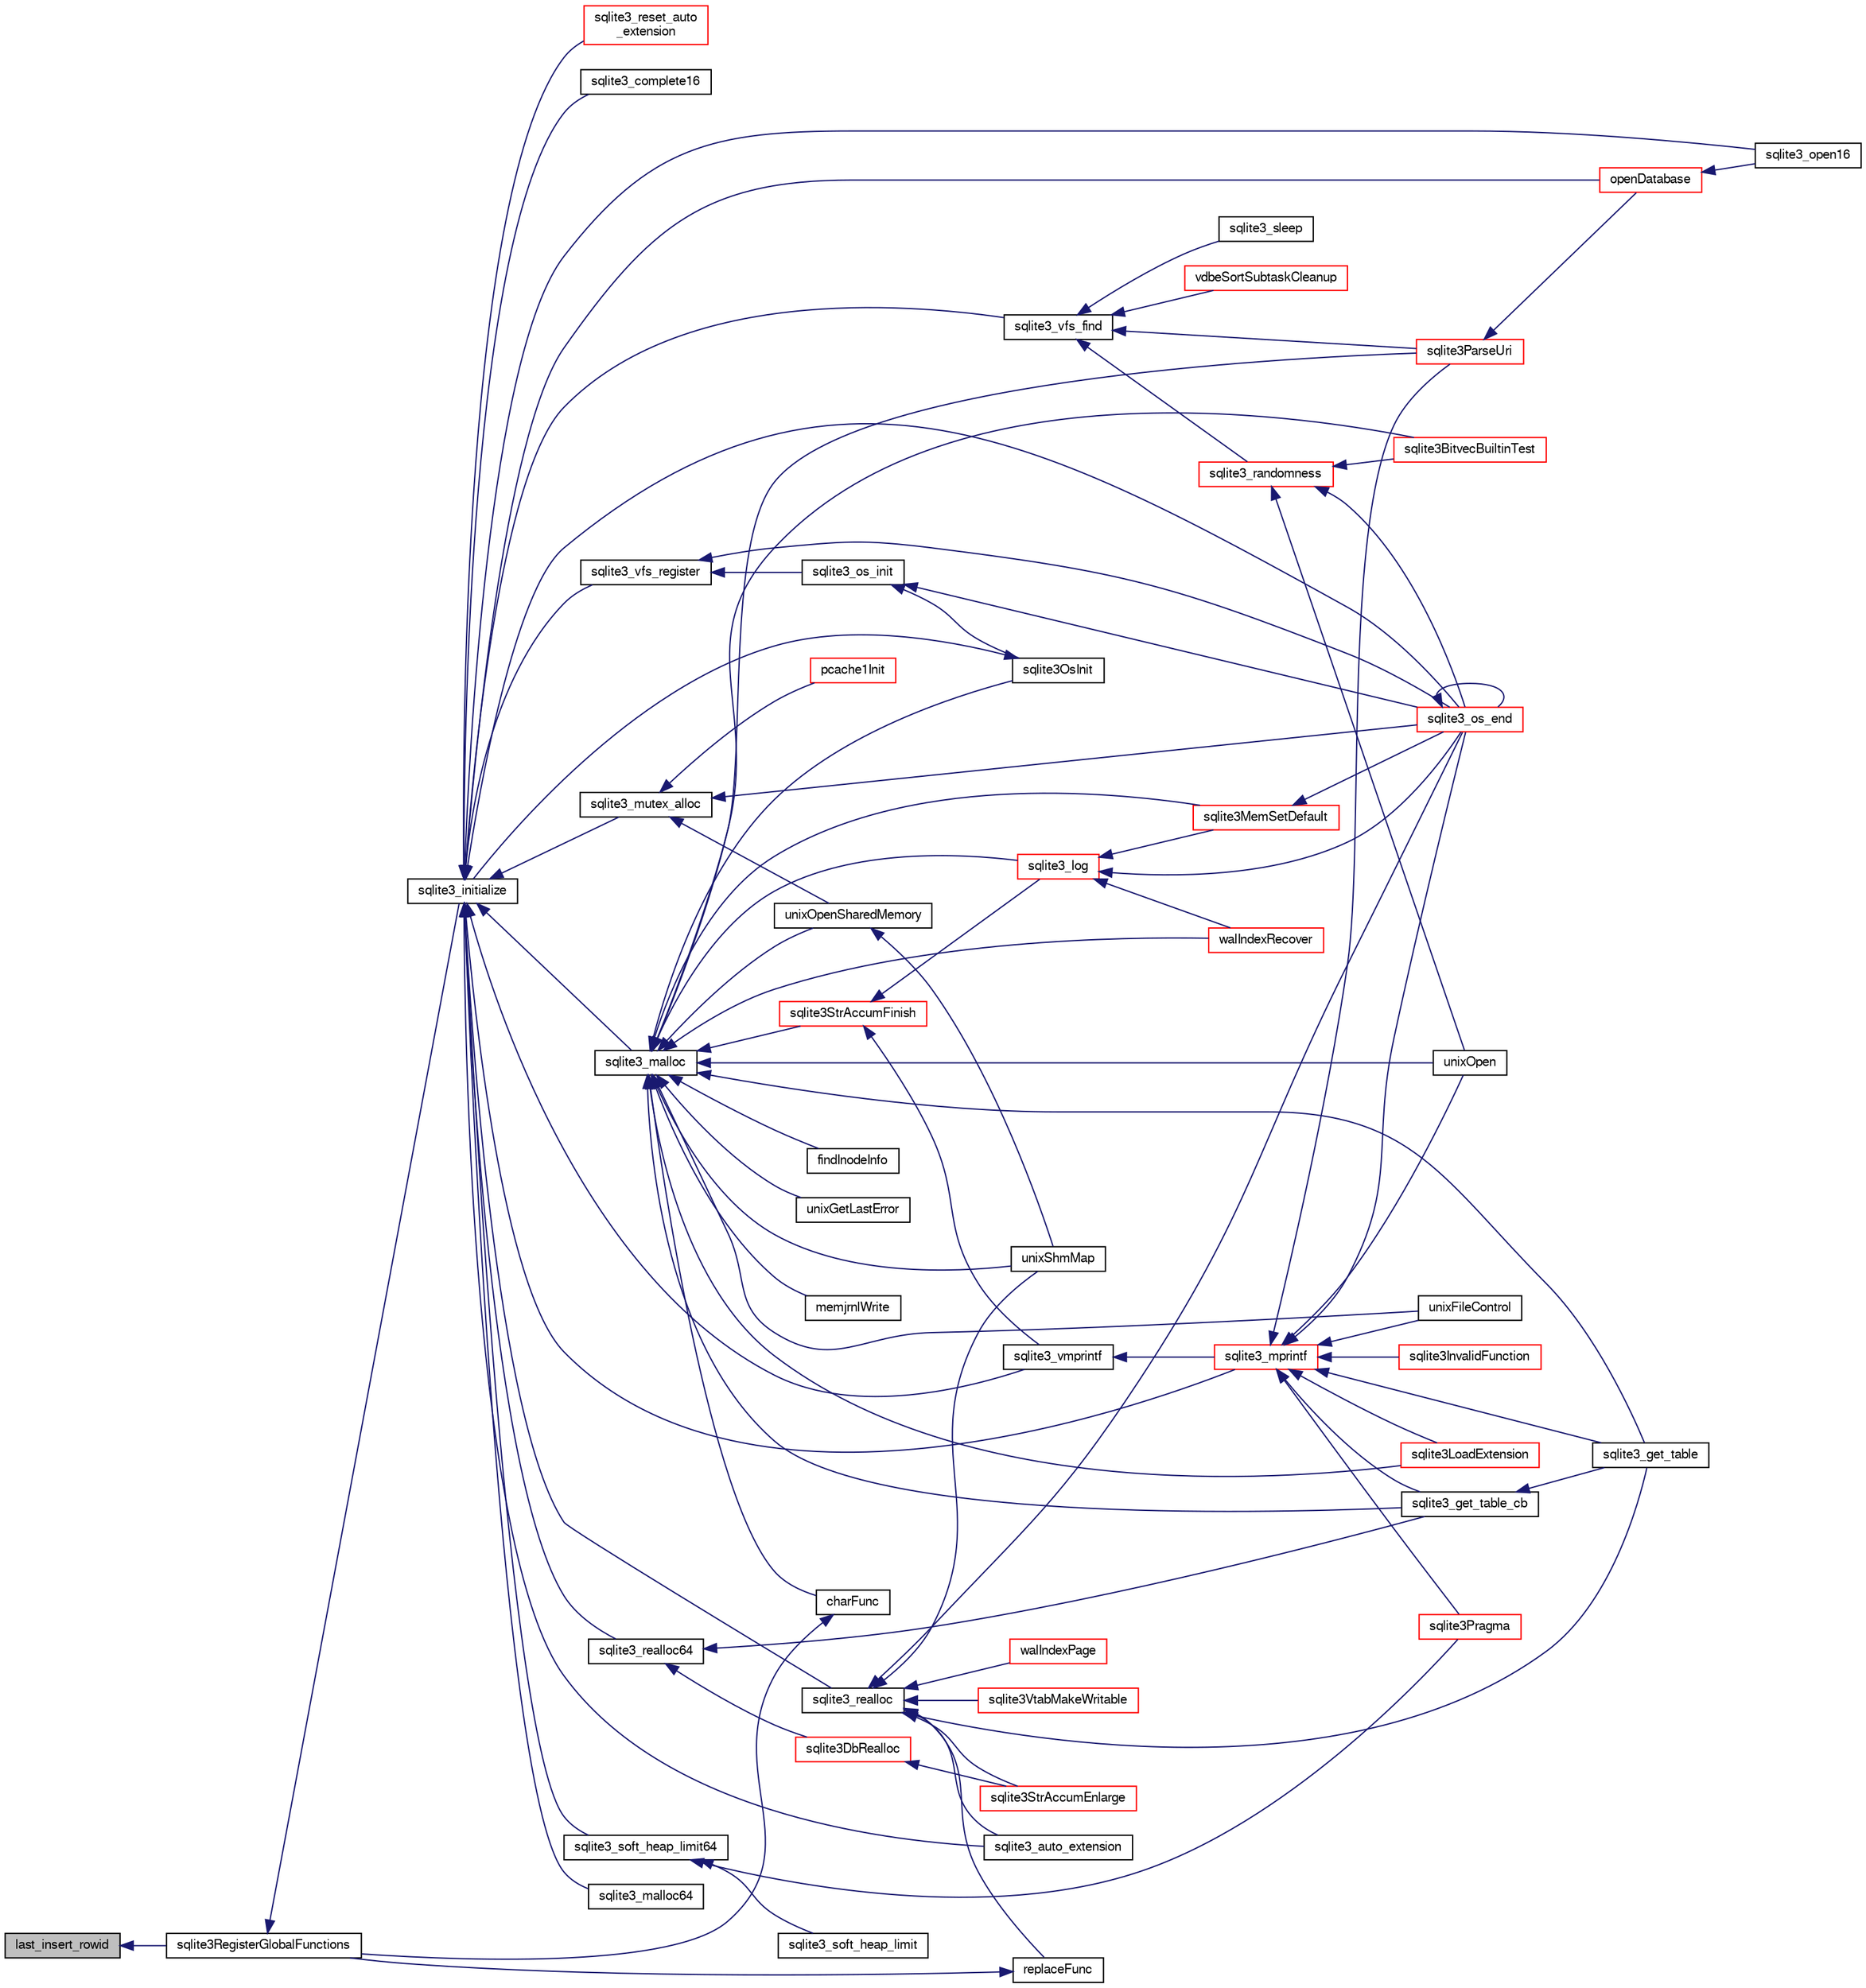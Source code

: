 digraph "last_insert_rowid"
{
  edge [fontname="FreeSans",fontsize="10",labelfontname="FreeSans",labelfontsize="10"];
  node [fontname="FreeSans",fontsize="10",shape=record];
  rankdir="LR";
  Node154148 [label="last_insert_rowid",height=0.2,width=0.4,color="black", fillcolor="grey75", style="filled", fontcolor="black"];
  Node154148 -> Node154149 [dir="back",color="midnightblue",fontsize="10",style="solid",fontname="FreeSans"];
  Node154149 [label="sqlite3RegisterGlobalFunctions",height=0.2,width=0.4,color="black", fillcolor="white", style="filled",URL="$sqlite3_8c.html#a9f75bd111010f29e1b8d74344473c4ec"];
  Node154149 -> Node154150 [dir="back",color="midnightblue",fontsize="10",style="solid",fontname="FreeSans"];
  Node154150 [label="sqlite3_initialize",height=0.2,width=0.4,color="black", fillcolor="white", style="filled",URL="$sqlite3_8h.html#ab0c0ee2d5d4cf8b28e9572296a8861df"];
  Node154150 -> Node154151 [dir="back",color="midnightblue",fontsize="10",style="solid",fontname="FreeSans"];
  Node154151 [label="sqlite3_vfs_find",height=0.2,width=0.4,color="black", fillcolor="white", style="filled",URL="$sqlite3_8h.html#ac201a26de3dfa1d6deb8069eb8d95627"];
  Node154151 -> Node154152 [dir="back",color="midnightblue",fontsize="10",style="solid",fontname="FreeSans"];
  Node154152 [label="sqlite3_randomness",height=0.2,width=0.4,color="red", fillcolor="white", style="filled",URL="$sqlite3_8h.html#aa452ad88657d4606e137b09c4e9315c7"];
  Node154152 -> Node154156 [dir="back",color="midnightblue",fontsize="10",style="solid",fontname="FreeSans"];
  Node154156 [label="unixOpen",height=0.2,width=0.4,color="black", fillcolor="white", style="filled",URL="$sqlite3_8c.html#a8ed5efc47b6e14f7805cd1bb9b215775"];
  Node154152 -> Node154157 [dir="back",color="midnightblue",fontsize="10",style="solid",fontname="FreeSans"];
  Node154157 [label="sqlite3_os_end",height=0.2,width=0.4,color="red", fillcolor="white", style="filled",URL="$sqlite3_8h.html#a2288c95881ecca13d994e42b6a958906"];
  Node154157 -> Node154157 [dir="back",color="midnightblue",fontsize="10",style="solid",fontname="FreeSans"];
  Node154152 -> Node154159 [dir="back",color="midnightblue",fontsize="10",style="solid",fontname="FreeSans"];
  Node154159 [label="sqlite3BitvecBuiltinTest",height=0.2,width=0.4,color="red", fillcolor="white", style="filled",URL="$sqlite3_8c.html#a9b4e3e921ce1ede6f10a9106c034ff9b"];
  Node154151 -> Node154555 [dir="back",color="midnightblue",fontsize="10",style="solid",fontname="FreeSans"];
  Node154555 [label="vdbeSortSubtaskCleanup",height=0.2,width=0.4,color="red", fillcolor="white", style="filled",URL="$sqlite3_8c.html#abc8ce4c3ef58cc10f5b27642aab32b30"];
  Node154151 -> Node154558 [dir="back",color="midnightblue",fontsize="10",style="solid",fontname="FreeSans"];
  Node154558 [label="sqlite3ParseUri",height=0.2,width=0.4,color="red", fillcolor="white", style="filled",URL="$sqlite3_8c.html#aaa912f29a67460d8b2186c97056e8767"];
  Node154558 -> Node154401 [dir="back",color="midnightblue",fontsize="10",style="solid",fontname="FreeSans"];
  Node154401 [label="openDatabase",height=0.2,width=0.4,color="red", fillcolor="white", style="filled",URL="$sqlite3_8c.html#a6a9c3bc3a64234e863413f41db473758"];
  Node154401 -> Node154404 [dir="back",color="midnightblue",fontsize="10",style="solid",fontname="FreeSans"];
  Node154404 [label="sqlite3_open16",height=0.2,width=0.4,color="black", fillcolor="white", style="filled",URL="$sqlite3_8h.html#adbc401bb96713f32e553db32f6f3ca33"];
  Node154151 -> Node154559 [dir="back",color="midnightblue",fontsize="10",style="solid",fontname="FreeSans"];
  Node154559 [label="sqlite3_sleep",height=0.2,width=0.4,color="black", fillcolor="white", style="filled",URL="$sqlite3_8h.html#ad0c133ddbbecb6433f3c6ebef8966efa"];
  Node154150 -> Node154560 [dir="back",color="midnightblue",fontsize="10",style="solid",fontname="FreeSans"];
  Node154560 [label="sqlite3_vfs_register",height=0.2,width=0.4,color="black", fillcolor="white", style="filled",URL="$sqlite3_8h.html#a7184b289ccd4c4c7200589137d88c4ae"];
  Node154560 -> Node154561 [dir="back",color="midnightblue",fontsize="10",style="solid",fontname="FreeSans"];
  Node154561 [label="sqlite3_os_init",height=0.2,width=0.4,color="black", fillcolor="white", style="filled",URL="$sqlite3_8h.html#acebc2290d00a32d3afe2361f2979038b"];
  Node154561 -> Node154562 [dir="back",color="midnightblue",fontsize="10",style="solid",fontname="FreeSans"];
  Node154562 [label="sqlite3OsInit",height=0.2,width=0.4,color="black", fillcolor="white", style="filled",URL="$sqlite3_8c.html#afeaa886fe1ca086a30fd278b1d069762"];
  Node154562 -> Node154150 [dir="back",color="midnightblue",fontsize="10",style="solid",fontname="FreeSans"];
  Node154561 -> Node154157 [dir="back",color="midnightblue",fontsize="10",style="solid",fontname="FreeSans"];
  Node154560 -> Node154157 [dir="back",color="midnightblue",fontsize="10",style="solid",fontname="FreeSans"];
  Node154150 -> Node154563 [dir="back",color="midnightblue",fontsize="10",style="solid",fontname="FreeSans"];
  Node154563 [label="sqlite3_mutex_alloc",height=0.2,width=0.4,color="black", fillcolor="white", style="filled",URL="$sqlite3_8h.html#aa3f89418cd18e99596435c958b29b650"];
  Node154563 -> Node154564 [dir="back",color="midnightblue",fontsize="10",style="solid",fontname="FreeSans"];
  Node154564 [label="unixOpenSharedMemory",height=0.2,width=0.4,color="black", fillcolor="white", style="filled",URL="$sqlite3_8c.html#a30775afa2e08ca6ddc7853326afed7c7"];
  Node154564 -> Node154565 [dir="back",color="midnightblue",fontsize="10",style="solid",fontname="FreeSans"];
  Node154565 [label="unixShmMap",height=0.2,width=0.4,color="black", fillcolor="white", style="filled",URL="$sqlite3_8c.html#aeaa77f0ab08a4f4ee5f86e8c9727e974"];
  Node154563 -> Node154157 [dir="back",color="midnightblue",fontsize="10",style="solid",fontname="FreeSans"];
  Node154563 -> Node154566 [dir="back",color="midnightblue",fontsize="10",style="solid",fontname="FreeSans"];
  Node154566 [label="pcache1Init",height=0.2,width=0.4,color="red", fillcolor="white", style="filled",URL="$sqlite3_8c.html#a05e9c1daf3dd812db1d769b69b20e069"];
  Node154150 -> Node154636 [dir="back",color="midnightblue",fontsize="10",style="solid",fontname="FreeSans"];
  Node154636 [label="sqlite3_soft_heap_limit64",height=0.2,width=0.4,color="black", fillcolor="white", style="filled",URL="$sqlite3_8h.html#ab37b3a4d1652e3acb2c43d1252e6b852"];
  Node154636 -> Node154637 [dir="back",color="midnightblue",fontsize="10",style="solid",fontname="FreeSans"];
  Node154637 [label="sqlite3_soft_heap_limit",height=0.2,width=0.4,color="black", fillcolor="white", style="filled",URL="$sqlite3_8h.html#a18c3472581de3072201723e798524fdc"];
  Node154636 -> Node154244 [dir="back",color="midnightblue",fontsize="10",style="solid",fontname="FreeSans"];
  Node154244 [label="sqlite3Pragma",height=0.2,width=0.4,color="red", fillcolor="white", style="filled",URL="$sqlite3_8c.html#a111391370f58f8e6a6eca51fd34d62ed"];
  Node154150 -> Node154638 [dir="back",color="midnightblue",fontsize="10",style="solid",fontname="FreeSans"];
  Node154638 [label="sqlite3_malloc",height=0.2,width=0.4,color="black", fillcolor="white", style="filled",URL="$sqlite3_8h.html#a510e31845345737f17d86ce0b2328356"];
  Node154638 -> Node154562 [dir="back",color="midnightblue",fontsize="10",style="solid",fontname="FreeSans"];
  Node154638 -> Node154634 [dir="back",color="midnightblue",fontsize="10",style="solid",fontname="FreeSans"];
  Node154634 [label="sqlite3MemSetDefault",height=0.2,width=0.4,color="red", fillcolor="white", style="filled",URL="$sqlite3_8c.html#a162fbfd727e92c5f8f72625b5ff62549"];
  Node154634 -> Node154157 [dir="back",color="midnightblue",fontsize="10",style="solid",fontname="FreeSans"];
  Node154638 -> Node154639 [dir="back",color="midnightblue",fontsize="10",style="solid",fontname="FreeSans"];
  Node154639 [label="sqlite3StrAccumFinish",height=0.2,width=0.4,color="red", fillcolor="white", style="filled",URL="$sqlite3_8c.html#adb7f26b10ac1b847db6f000ef4c2e2ba"];
  Node154639 -> Node154713 [dir="back",color="midnightblue",fontsize="10",style="solid",fontname="FreeSans"];
  Node154713 [label="sqlite3_vmprintf",height=0.2,width=0.4,color="black", fillcolor="white", style="filled",URL="$sqlite3_8h.html#ac240de67ddf003828f16a6d9dd3fa3ca"];
  Node154713 -> Node154714 [dir="back",color="midnightblue",fontsize="10",style="solid",fontname="FreeSans"];
  Node154714 [label="sqlite3_mprintf",height=0.2,width=0.4,color="red", fillcolor="white", style="filled",URL="$sqlite3_8h.html#a9533933e57f7ccbb48c32041ce3a8862"];
  Node154714 -> Node154155 [dir="back",color="midnightblue",fontsize="10",style="solid",fontname="FreeSans"];
  Node154155 [label="unixFileControl",height=0.2,width=0.4,color="black", fillcolor="white", style="filled",URL="$sqlite3_8c.html#ad71f213fa385cc58f307cefd953c03ae"];
  Node154714 -> Node154156 [dir="back",color="midnightblue",fontsize="10",style="solid",fontname="FreeSans"];
  Node154714 -> Node154157 [dir="back",color="midnightblue",fontsize="10",style="solid",fontname="FreeSans"];
  Node154714 -> Node154715 [dir="back",color="midnightblue",fontsize="10",style="solid",fontname="FreeSans"];
  Node154715 [label="sqlite3InvalidFunction",height=0.2,width=0.4,color="red", fillcolor="white", style="filled",URL="$sqlite3_8c.html#af6025be1f4733eabe60702a187c97da9"];
  Node154714 -> Node154717 [dir="back",color="midnightblue",fontsize="10",style="solid",fontname="FreeSans"];
  Node154717 [label="sqlite3LoadExtension",height=0.2,width=0.4,color="red", fillcolor="white", style="filled",URL="$sqlite3_8c.html#a3b46232455de4779a67c63b2c9004245"];
  Node154714 -> Node154244 [dir="back",color="midnightblue",fontsize="10",style="solid",fontname="FreeSans"];
  Node154714 -> Node154720 [dir="back",color="midnightblue",fontsize="10",style="solid",fontname="FreeSans"];
  Node154720 [label="sqlite3_get_table_cb",height=0.2,width=0.4,color="black", fillcolor="white", style="filled",URL="$sqlite3_8c.html#a1dbaba1b543953c0dade97357c5866b1"];
  Node154720 -> Node154360 [dir="back",color="midnightblue",fontsize="10",style="solid",fontname="FreeSans"];
  Node154360 [label="sqlite3_get_table",height=0.2,width=0.4,color="black", fillcolor="white", style="filled",URL="$sqlite3_8h.html#a5effeac4e12df57beaa35c5be1f61579"];
  Node154714 -> Node154360 [dir="back",color="midnightblue",fontsize="10",style="solid",fontname="FreeSans"];
  Node154714 -> Node154558 [dir="back",color="midnightblue",fontsize="10",style="solid",fontname="FreeSans"];
  Node154639 -> Node154824 [dir="back",color="midnightblue",fontsize="10",style="solid",fontname="FreeSans"];
  Node154824 [label="sqlite3_log",height=0.2,width=0.4,color="red", fillcolor="white", style="filled",URL="$sqlite3_8h.html#a298c9699bf9c143662c6b1fec4b2dc3b"];
  Node154824 -> Node154634 [dir="back",color="midnightblue",fontsize="10",style="solid",fontname="FreeSans"];
  Node154824 -> Node154157 [dir="back",color="midnightblue",fontsize="10",style="solid",fontname="FreeSans"];
  Node154824 -> Node154752 [dir="back",color="midnightblue",fontsize="10",style="solid",fontname="FreeSans"];
  Node154752 [label="walIndexRecover",height=0.2,width=0.4,color="red", fillcolor="white", style="filled",URL="$sqlite3_8c.html#ab4ee99f3710323acbeb6c495dd18d205"];
  Node154638 -> Node154824 [dir="back",color="midnightblue",fontsize="10",style="solid",fontname="FreeSans"];
  Node154638 -> Node154903 [dir="back",color="midnightblue",fontsize="10",style="solid",fontname="FreeSans"];
  Node154903 [label="findInodeInfo",height=0.2,width=0.4,color="black", fillcolor="white", style="filled",URL="$sqlite3_8c.html#ac92c39062e69a79c4a62dfd55242c782"];
  Node154638 -> Node154155 [dir="back",color="midnightblue",fontsize="10",style="solid",fontname="FreeSans"];
  Node154638 -> Node154564 [dir="back",color="midnightblue",fontsize="10",style="solid",fontname="FreeSans"];
  Node154638 -> Node154565 [dir="back",color="midnightblue",fontsize="10",style="solid",fontname="FreeSans"];
  Node154638 -> Node154156 [dir="back",color="midnightblue",fontsize="10",style="solid",fontname="FreeSans"];
  Node154638 -> Node154735 [dir="back",color="midnightblue",fontsize="10",style="solid",fontname="FreeSans"];
  Node154735 [label="unixGetLastError",height=0.2,width=0.4,color="black", fillcolor="white", style="filled",URL="$sqlite3_8c.html#aed1e42f49d74b419c3c85b559dd61240"];
  Node154638 -> Node154159 [dir="back",color="midnightblue",fontsize="10",style="solid",fontname="FreeSans"];
  Node154638 -> Node154752 [dir="back",color="midnightblue",fontsize="10",style="solid",fontname="FreeSans"];
  Node154638 -> Node154904 [dir="back",color="midnightblue",fontsize="10",style="solid",fontname="FreeSans"];
  Node154904 [label="memjrnlWrite",height=0.2,width=0.4,color="black", fillcolor="white", style="filled",URL="$sqlite3_8c.html#af8bd7d5d7eafce5542f8de300a120c47"];
  Node154638 -> Node154905 [dir="back",color="midnightblue",fontsize="10",style="solid",fontname="FreeSans"];
  Node154905 [label="charFunc",height=0.2,width=0.4,color="black", fillcolor="white", style="filled",URL="$sqlite3_8c.html#ab9b72ce47fcea3c3b92e816435a0fd91"];
  Node154905 -> Node154149 [dir="back",color="midnightblue",fontsize="10",style="solid",fontname="FreeSans"];
  Node154638 -> Node154717 [dir="back",color="midnightblue",fontsize="10",style="solid",fontname="FreeSans"];
  Node154638 -> Node154720 [dir="back",color="midnightblue",fontsize="10",style="solid",fontname="FreeSans"];
  Node154638 -> Node154360 [dir="back",color="midnightblue",fontsize="10",style="solid",fontname="FreeSans"];
  Node154638 -> Node154558 [dir="back",color="midnightblue",fontsize="10",style="solid",fontname="FreeSans"];
  Node154150 -> Node154906 [dir="back",color="midnightblue",fontsize="10",style="solid",fontname="FreeSans"];
  Node154906 [label="sqlite3_malloc64",height=0.2,width=0.4,color="black", fillcolor="white", style="filled",URL="$sqlite3_8h.html#a12b7ee85e539ea28c130c5c75b96a82a"];
  Node154150 -> Node154907 [dir="back",color="midnightblue",fontsize="10",style="solid",fontname="FreeSans"];
  Node154907 [label="sqlite3_realloc",height=0.2,width=0.4,color="black", fillcolor="white", style="filled",URL="$sqlite3_8h.html#a627f0eeface58024ef47403d8cc76b35"];
  Node154907 -> Node154908 [dir="back",color="midnightblue",fontsize="10",style="solid",fontname="FreeSans"];
  Node154908 [label="sqlite3StrAccumEnlarge",height=0.2,width=0.4,color="red", fillcolor="white", style="filled",URL="$sqlite3_8c.html#a38976500a97c69d65086eeccca82dd96"];
  Node154907 -> Node154565 [dir="back",color="midnightblue",fontsize="10",style="solid",fontname="FreeSans"];
  Node154907 -> Node154157 [dir="back",color="midnightblue",fontsize="10",style="solid",fontname="FreeSans"];
  Node154907 -> Node154914 [dir="back",color="midnightblue",fontsize="10",style="solid",fontname="FreeSans"];
  Node154914 [label="walIndexPage",height=0.2,width=0.4,color="red", fillcolor="white", style="filled",URL="$sqlite3_8c.html#affd3251fd1aa1218170d421177256e24"];
  Node154907 -> Node154777 [dir="back",color="midnightblue",fontsize="10",style="solid",fontname="FreeSans"];
  Node154777 [label="replaceFunc",height=0.2,width=0.4,color="black", fillcolor="white", style="filled",URL="$sqlite3_8c.html#a752b98a7c55d204c397a4902b49b1ce4"];
  Node154777 -> Node154149 [dir="back",color="midnightblue",fontsize="10",style="solid",fontname="FreeSans"];
  Node154907 -> Node154923 [dir="back",color="midnightblue",fontsize="10",style="solid",fontname="FreeSans"];
  Node154923 [label="sqlite3_auto_extension",height=0.2,width=0.4,color="black", fillcolor="white", style="filled",URL="$sqlite3_8h.html#a85a95b45e94f6bcd52aa39b6acdb36d7"];
  Node154907 -> Node154360 [dir="back",color="midnightblue",fontsize="10",style="solid",fontname="FreeSans"];
  Node154907 -> Node154924 [dir="back",color="midnightblue",fontsize="10",style="solid",fontname="FreeSans"];
  Node154924 [label="sqlite3VtabMakeWritable",height=0.2,width=0.4,color="red", fillcolor="white", style="filled",URL="$sqlite3_8c.html#a58c646608238d2619371c3e8b6bc0d86"];
  Node154150 -> Node154925 [dir="back",color="midnightblue",fontsize="10",style="solid",fontname="FreeSans"];
  Node154925 [label="sqlite3_realloc64",height=0.2,width=0.4,color="black", fillcolor="white", style="filled",URL="$sqlite3_8h.html#afe88c85e9f864a3fd92941cad197245d"];
  Node154925 -> Node154926 [dir="back",color="midnightblue",fontsize="10",style="solid",fontname="FreeSans"];
  Node154926 [label="sqlite3DbRealloc",height=0.2,width=0.4,color="red", fillcolor="white", style="filled",URL="$sqlite3_8c.html#ae028f4902a9d29bcaf310ff289ee87dc"];
  Node154926 -> Node154908 [dir="back",color="midnightblue",fontsize="10",style="solid",fontname="FreeSans"];
  Node154925 -> Node154720 [dir="back",color="midnightblue",fontsize="10",style="solid",fontname="FreeSans"];
  Node154150 -> Node154713 [dir="back",color="midnightblue",fontsize="10",style="solid",fontname="FreeSans"];
  Node154150 -> Node154714 [dir="back",color="midnightblue",fontsize="10",style="solid",fontname="FreeSans"];
  Node154150 -> Node154157 [dir="back",color="midnightblue",fontsize="10",style="solid",fontname="FreeSans"];
  Node154150 -> Node154923 [dir="back",color="midnightblue",fontsize="10",style="solid",fontname="FreeSans"];
  Node154150 -> Node155025 [dir="back",color="midnightblue",fontsize="10",style="solid",fontname="FreeSans"];
  Node155025 [label="sqlite3_reset_auto\l_extension",height=0.2,width=0.4,color="red", fillcolor="white", style="filled",URL="$sqlite3_8h.html#ac33f4064ae6690cada7bdc89e8153ffc"];
  Node154150 -> Node154890 [dir="back",color="midnightblue",fontsize="10",style="solid",fontname="FreeSans"];
  Node154890 [label="sqlite3_complete16",height=0.2,width=0.4,color="black", fillcolor="white", style="filled",URL="$sqlite3_8h.html#a3260341c2ef82787acca48414a1d03a1"];
  Node154150 -> Node154401 [dir="back",color="midnightblue",fontsize="10",style="solid",fontname="FreeSans"];
  Node154150 -> Node154404 [dir="back",color="midnightblue",fontsize="10",style="solid",fontname="FreeSans"];
}
